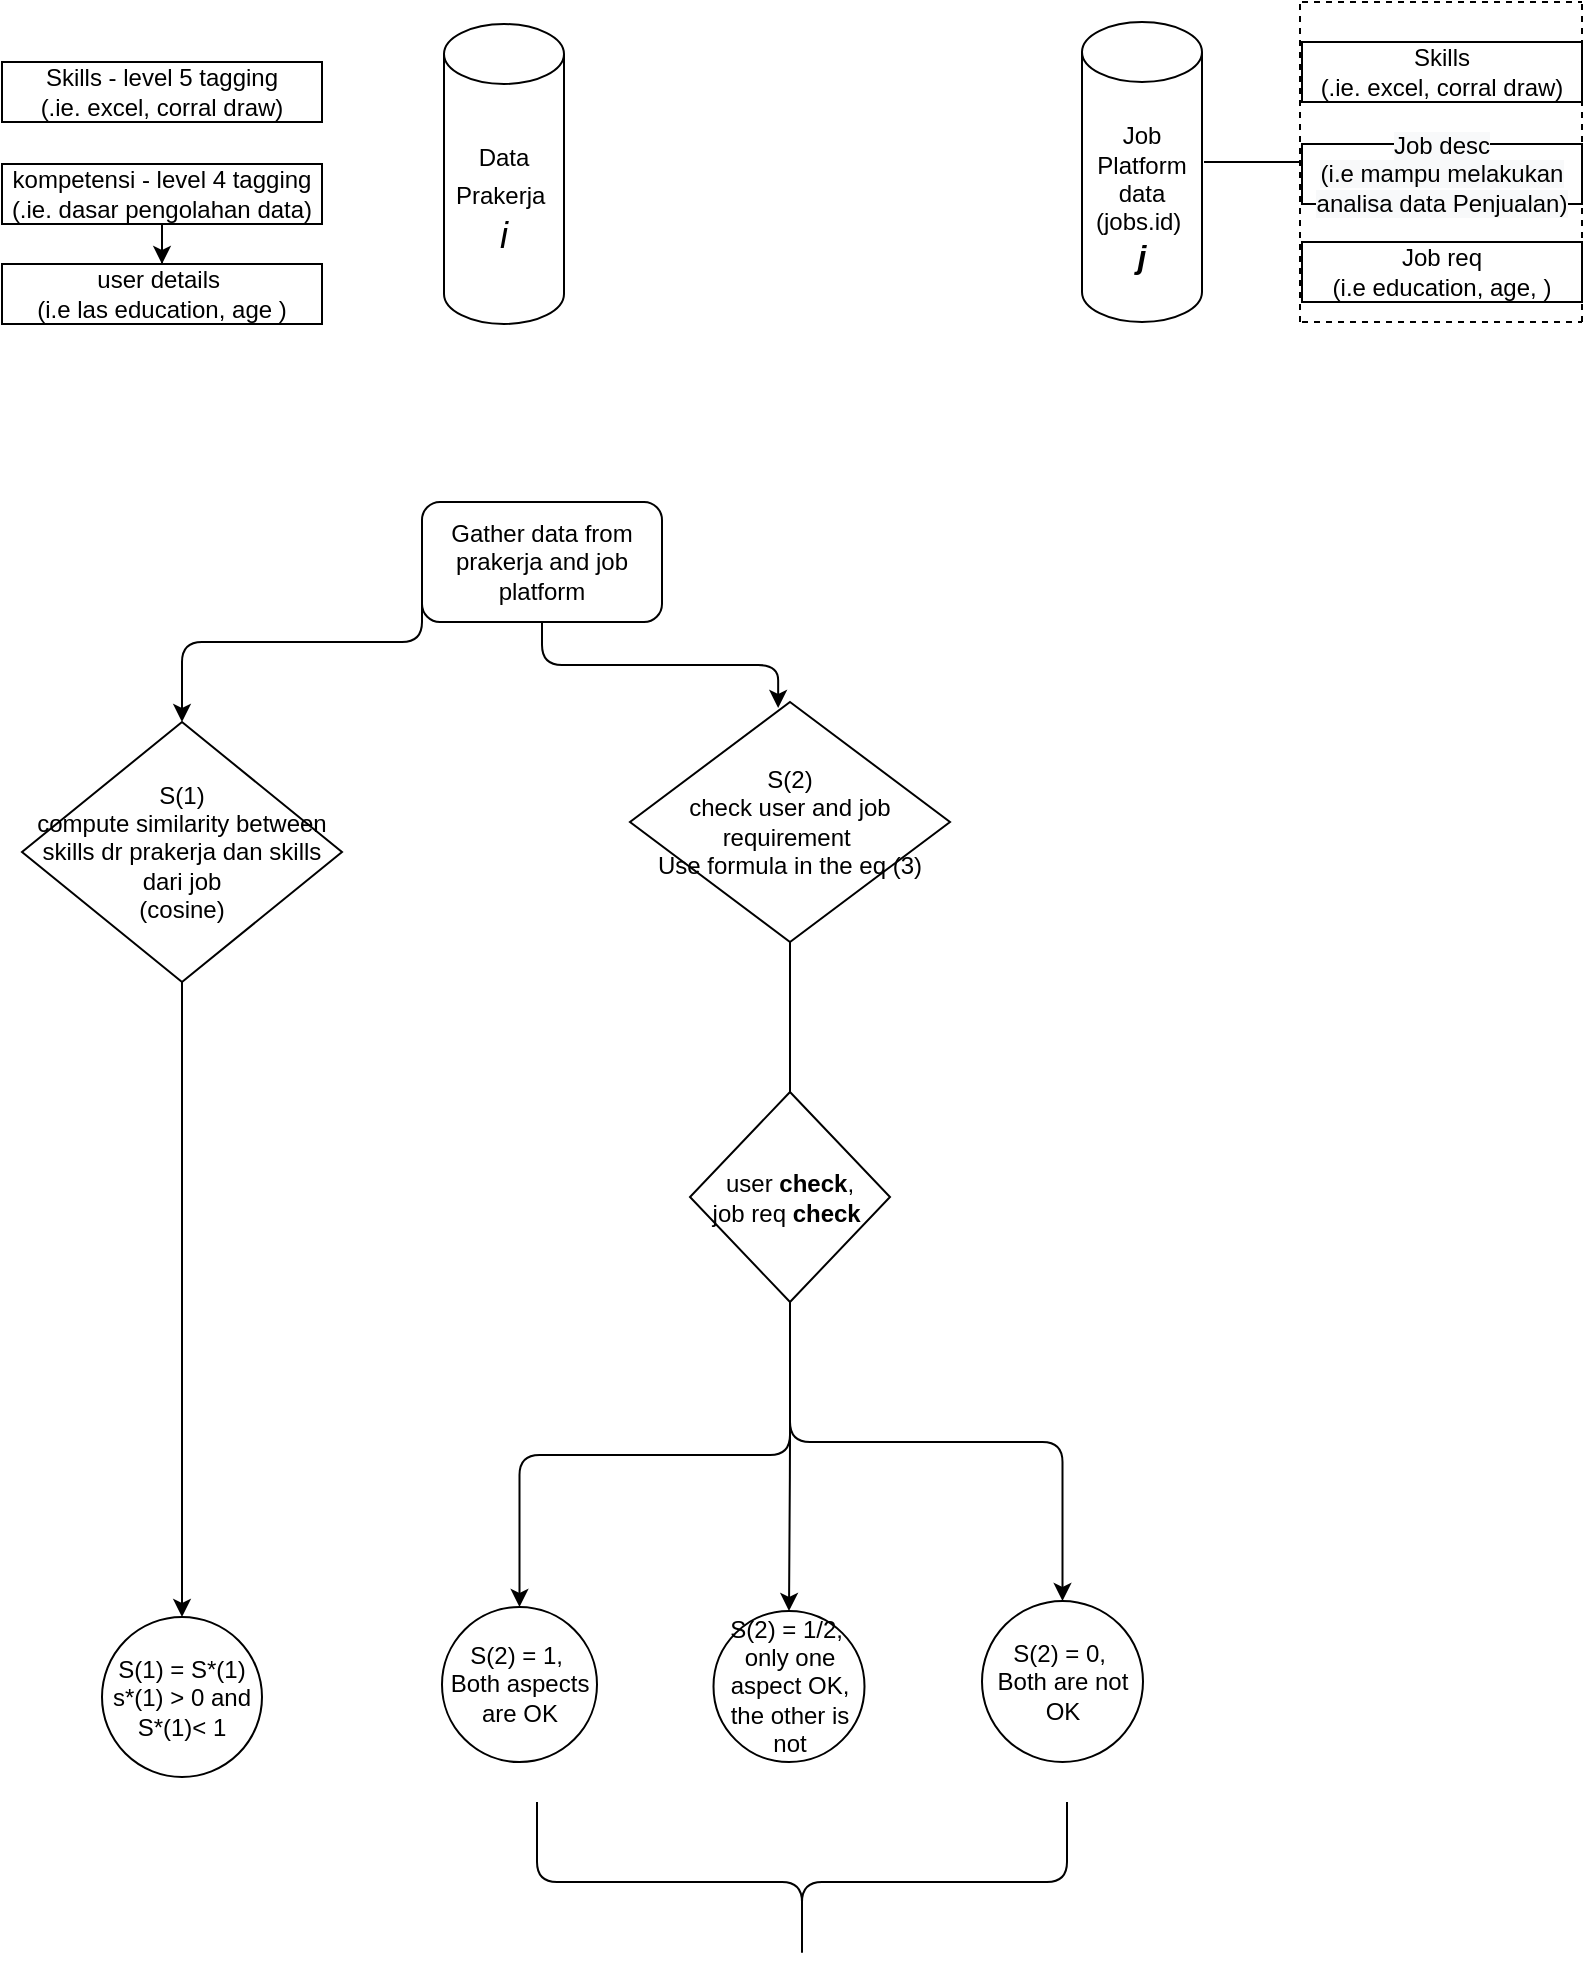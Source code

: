 <mxfile version="14.8.6" type="github">
  <diagram id="C5RBs43oDa-KdzZeNtuy" name="Page-1">
    <mxGraphModel dx="1394" dy="786" grid="1" gridSize="10" guides="1" tooltips="1" connect="1" arrows="1" fold="1" page="1" pageScale="1" pageWidth="827" pageHeight="1169" math="0" shadow="0">
      <root>
        <mxCell id="WIyWlLk6GJQsqaUBKTNV-0" />
        <mxCell id="WIyWlLk6GJQsqaUBKTNV-1" parent="WIyWlLk6GJQsqaUBKTNV-0" />
        <mxCell id="VSqKxr2_FAWWL_1MWRcu-3" value="Job Platform data (jobs.id)&amp;nbsp;&lt;br&gt;&lt;b&gt;&lt;i&gt;&lt;font style=&quot;font-size: 16px&quot;&gt;j&lt;/font&gt;&lt;/i&gt;&lt;/b&gt;" style="shape=cylinder3;whiteSpace=wrap;html=1;boundedLbl=1;backgroundOutline=1;size=15;" vertex="1" parent="WIyWlLk6GJQsqaUBKTNV-1">
          <mxGeometry x="560" y="50" width="60" height="150" as="geometry" />
        </mxCell>
        <mxCell id="VSqKxr2_FAWWL_1MWRcu-9" value="Skills&lt;br&gt;(.ie. excel, corral draw)" style="rounded=0;whiteSpace=wrap;html=1;" vertex="1" parent="WIyWlLk6GJQsqaUBKTNV-1">
          <mxGeometry x="670" y="60" width="140" height="30" as="geometry" />
        </mxCell>
        <mxCell id="VSqKxr2_FAWWL_1MWRcu-11" value="&lt;span style=&quot;color: rgb(0 , 0 , 0) ; font-family: &amp;#34;helvetica&amp;#34; ; font-size: 12px ; font-style: normal ; font-weight: normal ; letter-spacing: normal ; text-align: center ; text-indent: 0px ; text-transform: none ; word-spacing: 0px ; background-color: rgb(248 , 249 , 250) ; text-decoration: none ; display: inline ; float: none&quot;&gt;Job desc&lt;br&gt;(i.e mampu melakukan analisa data Penjualan)&lt;br&gt;&lt;/span&gt;" style="rounded=0;whiteSpace=wrap;html=1;" vertex="1" parent="WIyWlLk6GJQsqaUBKTNV-1">
          <mxGeometry x="670" y="111" width="140" height="30" as="geometry" />
        </mxCell>
        <mxCell id="VSqKxr2_FAWWL_1MWRcu-12" value="Job req &lt;br&gt;(i.e education, age, )" style="rounded=0;whiteSpace=wrap;html=1;" vertex="1" parent="WIyWlLk6GJQsqaUBKTNV-1">
          <mxGeometry x="670" y="160" width="140" height="30" as="geometry" />
        </mxCell>
        <mxCell id="VSqKxr2_FAWWL_1MWRcu-13" value="" style="endArrow=none;dashed=1;html=1;" edge="1" parent="WIyWlLk6GJQsqaUBKTNV-1">
          <mxGeometry width="50" height="50" relative="1" as="geometry">
            <mxPoint x="669" y="200" as="sourcePoint" />
            <mxPoint x="669" y="40" as="targetPoint" />
          </mxGeometry>
        </mxCell>
        <mxCell id="VSqKxr2_FAWWL_1MWRcu-15" value="" style="endArrow=none;dashed=1;html=1;" edge="1" parent="WIyWlLk6GJQsqaUBKTNV-1">
          <mxGeometry width="50" height="50" relative="1" as="geometry">
            <mxPoint x="670" y="200" as="sourcePoint" />
            <mxPoint x="810" y="200" as="targetPoint" />
          </mxGeometry>
        </mxCell>
        <mxCell id="VSqKxr2_FAWWL_1MWRcu-16" value="" style="endArrow=none;dashed=1;html=1;" edge="1" parent="WIyWlLk6GJQsqaUBKTNV-1">
          <mxGeometry width="50" height="50" relative="1" as="geometry">
            <mxPoint x="810" y="200" as="sourcePoint" />
            <mxPoint x="810" y="40" as="targetPoint" />
          </mxGeometry>
        </mxCell>
        <mxCell id="VSqKxr2_FAWWL_1MWRcu-17" value="" style="endArrow=none;dashed=1;html=1;" edge="1" parent="WIyWlLk6GJQsqaUBKTNV-1">
          <mxGeometry width="50" height="50" relative="1" as="geometry">
            <mxPoint x="670" y="40" as="sourcePoint" />
            <mxPoint x="810" y="40" as="targetPoint" />
          </mxGeometry>
        </mxCell>
        <mxCell id="VSqKxr2_FAWWL_1MWRcu-18" value="" style="endArrow=none;html=1;" edge="1" parent="WIyWlLk6GJQsqaUBKTNV-1">
          <mxGeometry width="50" height="50" relative="1" as="geometry">
            <mxPoint x="621" y="120" as="sourcePoint" />
            <mxPoint x="670" y="120" as="targetPoint" />
          </mxGeometry>
        </mxCell>
        <mxCell id="VSqKxr2_FAWWL_1MWRcu-19" value="Data Prakerja&amp;nbsp;&lt;font style=&quot;font-size: 18px&quot;&gt;&lt;br&gt;&lt;i&gt;i&lt;/i&gt;&lt;/font&gt;" style="shape=cylinder3;whiteSpace=wrap;html=1;boundedLbl=1;backgroundOutline=1;size=15;" vertex="1" parent="WIyWlLk6GJQsqaUBKTNV-1">
          <mxGeometry x="241" y="51" width="60" height="150" as="geometry" />
        </mxCell>
        <mxCell id="VSqKxr2_FAWWL_1MWRcu-20" value="Skills - level 5 tagging&lt;br&gt;(.ie. excel, corral draw)" style="rounded=0;whiteSpace=wrap;html=1;" vertex="1" parent="WIyWlLk6GJQsqaUBKTNV-1">
          <mxGeometry x="20" y="70" width="160" height="30" as="geometry" />
        </mxCell>
        <mxCell id="VSqKxr2_FAWWL_1MWRcu-21" value="user details&amp;nbsp;&lt;br&gt;(i.e las education, age )" style="rounded=0;whiteSpace=wrap;html=1;" vertex="1" parent="WIyWlLk6GJQsqaUBKTNV-1">
          <mxGeometry x="20" y="171" width="160" height="30" as="geometry" />
        </mxCell>
        <mxCell id="VSqKxr2_FAWWL_1MWRcu-23" value="" style="edgeStyle=orthogonalEdgeStyle;rounded=0;orthogonalLoop=1;jettySize=auto;html=1;" edge="1" parent="WIyWlLk6GJQsqaUBKTNV-1" source="VSqKxr2_FAWWL_1MWRcu-22" target="VSqKxr2_FAWWL_1MWRcu-21">
          <mxGeometry relative="1" as="geometry" />
        </mxCell>
        <mxCell id="VSqKxr2_FAWWL_1MWRcu-22" value="kompetensi - level 4 tagging&lt;br&gt;(.ie. dasar pengolahan data)" style="rounded=0;whiteSpace=wrap;html=1;" vertex="1" parent="WIyWlLk6GJQsqaUBKTNV-1">
          <mxGeometry x="20" y="121" width="160" height="30" as="geometry" />
        </mxCell>
        <mxCell id="VSqKxr2_FAWWL_1MWRcu-24" value="S(2) &lt;br&gt;check user and job requirement&amp;nbsp;&lt;br&gt;Use formula in the eq (3)" style="rhombus;whiteSpace=wrap;html=1;" vertex="1" parent="WIyWlLk6GJQsqaUBKTNV-1">
          <mxGeometry x="334" y="390" width="160" height="120" as="geometry" />
        </mxCell>
        <mxCell id="VSqKxr2_FAWWL_1MWRcu-25" value="S(1) &lt;br&gt;compute similarity between skills dr prakerja dan skills dari job&lt;br&gt;(cosine)" style="rhombus;whiteSpace=wrap;html=1;" vertex="1" parent="WIyWlLk6GJQsqaUBKTNV-1">
          <mxGeometry x="30" y="400" width="160" height="130" as="geometry" />
        </mxCell>
        <mxCell id="VSqKxr2_FAWWL_1MWRcu-43" value="Gather data from prakerja and job platform" style="rounded=1;whiteSpace=wrap;html=1;" vertex="1" parent="WIyWlLk6GJQsqaUBKTNV-1">
          <mxGeometry x="230" y="290" width="120" height="60" as="geometry" />
        </mxCell>
        <mxCell id="VSqKxr2_FAWWL_1MWRcu-45" value="S(1) = S*(1)&lt;br&gt;s*(1) &amp;gt; 0 and S*(1)&amp;lt; 1" style="ellipse;whiteSpace=wrap;html=1;aspect=fixed;" vertex="1" parent="WIyWlLk6GJQsqaUBKTNV-1">
          <mxGeometry x="70" y="847.5" width="80" height="80" as="geometry" />
        </mxCell>
        <mxCell id="VSqKxr2_FAWWL_1MWRcu-46" value="" style="endArrow=classic;html=1;exitX=0.5;exitY=1;exitDx=0;exitDy=0;entryX=0.5;entryY=0;entryDx=0;entryDy=0;" edge="1" parent="WIyWlLk6GJQsqaUBKTNV-1" source="VSqKxr2_FAWWL_1MWRcu-25" target="VSqKxr2_FAWWL_1MWRcu-45">
          <mxGeometry width="50" height="50" relative="1" as="geometry">
            <mxPoint x="550" y="390" as="sourcePoint" />
            <mxPoint x="370" y="340" as="targetPoint" />
            <Array as="points" />
          </mxGeometry>
        </mxCell>
        <mxCell id="VSqKxr2_FAWWL_1MWRcu-49" value="user &lt;b&gt;check&lt;/b&gt;, &lt;br&gt;job req &lt;b&gt;check&lt;/b&gt;&amp;nbsp;" style="rhombus;whiteSpace=wrap;html=1;" vertex="1" parent="WIyWlLk6GJQsqaUBKTNV-1">
          <mxGeometry x="364" y="585" width="100" height="105" as="geometry" />
        </mxCell>
        <mxCell id="VSqKxr2_FAWWL_1MWRcu-50" value="" style="endArrow=none;html=1;exitX=0.5;exitY=0;exitDx=0;exitDy=0;entryX=0.5;entryY=1;entryDx=0;entryDy=0;" edge="1" parent="WIyWlLk6GJQsqaUBKTNV-1" source="VSqKxr2_FAWWL_1MWRcu-49" target="VSqKxr2_FAWWL_1MWRcu-24">
          <mxGeometry width="50" height="50" relative="1" as="geometry">
            <mxPoint x="430" y="570" as="sourcePoint" />
            <mxPoint x="480" y="520" as="targetPoint" />
          </mxGeometry>
        </mxCell>
        <mxCell id="VSqKxr2_FAWWL_1MWRcu-54" value="S(2) = 1,&amp;nbsp;&lt;br&gt;Both aspects are OK" style="ellipse;whiteSpace=wrap;html=1;aspect=fixed;" vertex="1" parent="WIyWlLk6GJQsqaUBKTNV-1">
          <mxGeometry x="240" y="842.5" width="77.5" height="77.5" as="geometry" />
        </mxCell>
        <mxCell id="VSqKxr2_FAWWL_1MWRcu-57" value="S(2) = 1/2,&amp;nbsp;&lt;br&gt;only one aspect OK, the other is not" style="ellipse;whiteSpace=wrap;html=1;aspect=fixed;" vertex="1" parent="WIyWlLk6GJQsqaUBKTNV-1">
          <mxGeometry x="375.75" y="844.5" width="75.5" height="75.5" as="geometry" />
        </mxCell>
        <mxCell id="VSqKxr2_FAWWL_1MWRcu-59" value="S(2) = 0,&amp;nbsp;&lt;br&gt;Both are not OK" style="ellipse;whiteSpace=wrap;html=1;aspect=fixed;" vertex="1" parent="WIyWlLk6GJQsqaUBKTNV-1">
          <mxGeometry x="510" y="839.5" width="80.5" height="80.5" as="geometry" />
        </mxCell>
        <mxCell id="VSqKxr2_FAWWL_1MWRcu-60" value="" style="shape=curlyBracket;whiteSpace=wrap;html=1;rounded=1;rotation=-90;" vertex="1" parent="WIyWlLk6GJQsqaUBKTNV-1">
          <mxGeometry x="380" y="847.5" width="80" height="265" as="geometry" />
        </mxCell>
        <mxCell id="VSqKxr2_FAWWL_1MWRcu-62" value="" style="edgeStyle=elbowEdgeStyle;elbow=vertical;endArrow=classic;html=1;entryX=0.5;entryY=0;entryDx=0;entryDy=0;exitX=0.5;exitY=1;exitDx=0;exitDy=0;" edge="1" parent="WIyWlLk6GJQsqaUBKTNV-1" source="VSqKxr2_FAWWL_1MWRcu-49" target="VSqKxr2_FAWWL_1MWRcu-54">
          <mxGeometry width="50" height="50" relative="1" as="geometry">
            <mxPoint x="480" y="680" as="sourcePoint" />
            <mxPoint x="600" y="760" as="targetPoint" />
          </mxGeometry>
        </mxCell>
        <mxCell id="VSqKxr2_FAWWL_1MWRcu-63" value="" style="edgeStyle=elbowEdgeStyle;elbow=vertical;endArrow=classic;html=1;entryX=0.5;entryY=0;entryDx=0;entryDy=0;exitX=0.5;exitY=1;exitDx=0;exitDy=0;" edge="1" parent="WIyWlLk6GJQsqaUBKTNV-1" source="VSqKxr2_FAWWL_1MWRcu-49" target="VSqKxr2_FAWWL_1MWRcu-57">
          <mxGeometry width="50" height="50" relative="1" as="geometry">
            <mxPoint x="480" y="680" as="sourcePoint" />
            <mxPoint x="390" y="840" as="targetPoint" />
          </mxGeometry>
        </mxCell>
        <mxCell id="VSqKxr2_FAWWL_1MWRcu-64" value="" style="edgeStyle=elbowEdgeStyle;elbow=vertical;endArrow=classic;html=1;entryX=0.5;entryY=0;entryDx=0;entryDy=0;exitX=0.5;exitY=1;exitDx=0;exitDy=0;" edge="1" parent="WIyWlLk6GJQsqaUBKTNV-1" source="VSqKxr2_FAWWL_1MWRcu-49" target="VSqKxr2_FAWWL_1MWRcu-59">
          <mxGeometry width="50" height="50" relative="1" as="geometry">
            <mxPoint x="480" y="681.5" as="sourcePoint" />
            <mxPoint x="496.5" y="828.5" as="targetPoint" />
            <Array as="points">
              <mxPoint x="530" y="760" />
            </Array>
          </mxGeometry>
        </mxCell>
        <mxCell id="VSqKxr2_FAWWL_1MWRcu-67" value="" style="edgeStyle=elbowEdgeStyle;elbow=vertical;endArrow=classic;html=1;exitX=0;exitY=0.5;exitDx=0;exitDy=0;entryX=0.5;entryY=0;entryDx=0;entryDy=0;" edge="1" parent="WIyWlLk6GJQsqaUBKTNV-1" source="VSqKxr2_FAWWL_1MWRcu-43" target="VSqKxr2_FAWWL_1MWRcu-25">
          <mxGeometry width="50" height="50" relative="1" as="geometry">
            <mxPoint x="550" y="400" as="sourcePoint" />
            <mxPoint x="130" y="390" as="targetPoint" />
          </mxGeometry>
        </mxCell>
        <mxCell id="VSqKxr2_FAWWL_1MWRcu-69" value="" style="edgeStyle=elbowEdgeStyle;elbow=vertical;endArrow=classic;html=1;entryX=0.463;entryY=0.025;entryDx=0;entryDy=0;entryPerimeter=0;" edge="1" parent="WIyWlLk6GJQsqaUBKTNV-1" source="VSqKxr2_FAWWL_1MWRcu-43" target="VSqKxr2_FAWWL_1MWRcu-24">
          <mxGeometry width="50" height="50" relative="1" as="geometry">
            <mxPoint x="240" y="330" as="sourcePoint" />
            <mxPoint x="120" y="410" as="targetPoint" />
          </mxGeometry>
        </mxCell>
      </root>
    </mxGraphModel>
  </diagram>
</mxfile>
